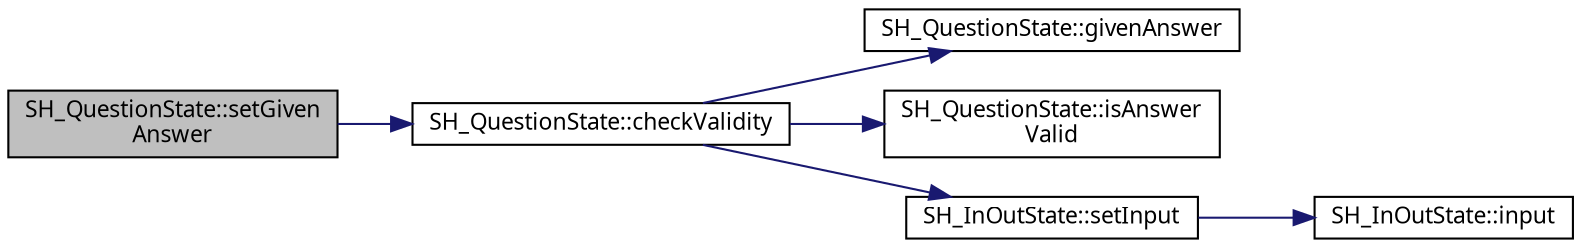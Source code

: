 digraph "SH_QuestionState::setGivenAnswer"
{
 // INTERACTIVE_SVG=YES
  bgcolor="transparent";
  edge [fontname="Verdana",fontsize="11",labelfontname="Verdana",labelfontsize="11"];
  node [fontname="Verdana",fontsize="11",shape=record];
  rankdir="LR";
  Node1 [label="SH_QuestionState::setGiven\lAnswer",height=0.2,width=0.4,color="black", fillcolor="grey75", style="filled" fontcolor="black"];
  Node1 -> Node2 [color="midnightblue",fontsize="11",style="solid"];
  Node2 [label="SH_QuestionState::checkValidity",height=0.2,width=0.4,color="black",URL="$classSH__QuestionState.html#a3ca5459c20ef591023c0572d8224146c"];
  Node2 -> Node3 [color="midnightblue",fontsize="11",style="solid"];
  Node3 [label="SH_QuestionState::givenAnswer",height=0.2,width=0.4,color="black",URL="$classSH__QuestionState.html#abde97c61175be95358ece622fd16593e"];
  Node2 -> Node4 [color="midnightblue",fontsize="11",style="solid"];
  Node4 [label="SH_QuestionState::isAnswer\lValid",height=0.2,width=0.4,color="black",URL="$classSH__QuestionState.html#ac195d7ad87a52ab276a7c4a902eab691"];
  Node2 -> Node5 [color="midnightblue",fontsize="11",style="solid"];
  Node5 [label="SH_InOutState::setInput",height=0.2,width=0.4,color="black",URL="$classSH__InOutState.html#a0206ab7d5616f28b0da7bfd5451614e8"];
  Node5 -> Node6 [color="midnightblue",fontsize="11",style="solid"];
  Node6 [label="SH_InOutState::input",height=0.2,width=0.4,color="black",URL="$classSH__InOutState.html#a04364c76d2fd8a3781e7b325955e5bd9"];
}
